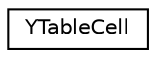 digraph "Graphical Class Hierarchy"
{
 // LATEX_PDF_SIZE
  edge [fontname="Helvetica",fontsize="10",labelfontname="Helvetica",labelfontsize="10"];
  node [fontname="Helvetica",fontsize="10",shape=record];
  rankdir="LR";
  Node0 [label="YTableCell",height=0.2,width=0.4,color="black", fillcolor="white", style="filled",URL="$classYTableCell.html",tooltip=" "];
}
